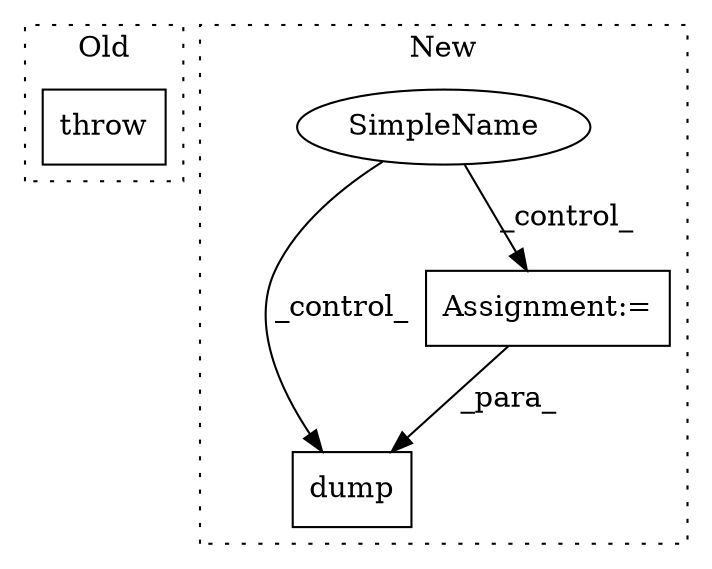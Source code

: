 digraph G {
subgraph cluster0 {
1 [label="throw" a="53" s="10579" l="6" shape="box"];
label = "Old";
style="dotted";
}
subgraph cluster1 {
2 [label="dump" a="32" s="11255,11292" l="5,1" shape="box"];
3 [label="Assignment:=" a="7" s="10947" l="1" shape="box"];
4 [label="SimpleName" a="42" s="" l="" shape="ellipse"];
label = "New";
style="dotted";
}
3 -> 2 [label="_para_"];
4 -> 3 [label="_control_"];
4 -> 2 [label="_control_"];
}